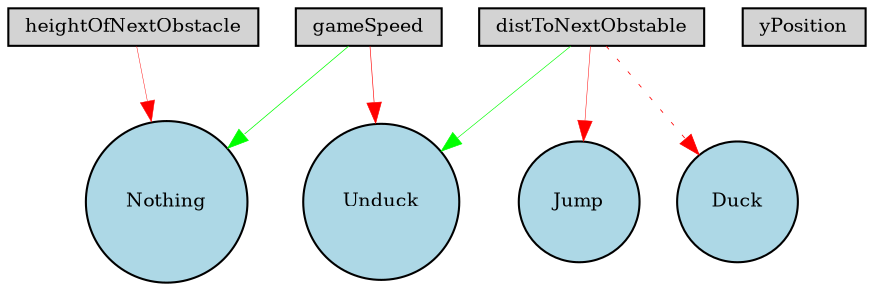 digraph {
	node [fontsize=9 height=0.2 shape=circle width=0.2]
	gameSpeed [fillcolor=lightgray shape=box style=filled]
	yPosition [fillcolor=lightgray shape=box style=filled]
	distToNextObstable [fillcolor=lightgray shape=box style=filled]
	heightOfNextObstacle [fillcolor=lightgray shape=box style=filled]
	Jump [fillcolor=lightblue style=filled]
	Duck [fillcolor=lightblue style=filled]
	Unduck [fillcolor=lightblue style=filled]
	Nothing [fillcolor=lightblue style=filled]
	gameSpeed -> Nothing [color=green penwidth=0.348212061351146 style=solid]
	gameSpeed -> Unduck [color=red penwidth=0.2991451331814241 style=solid]
	distToNextObstable -> Jump [color=red penwidth=0.23226128051886455 style=solid]
	distToNextObstable -> Duck [color=red penwidth=0.3937646022225092 style=dotted]
	heightOfNextObstacle -> Nothing [color=red penwidth=0.21008656042348467 style=solid]
	distToNextObstable -> Unduck [color=green penwidth=0.3057582404834559 style=solid]
}
